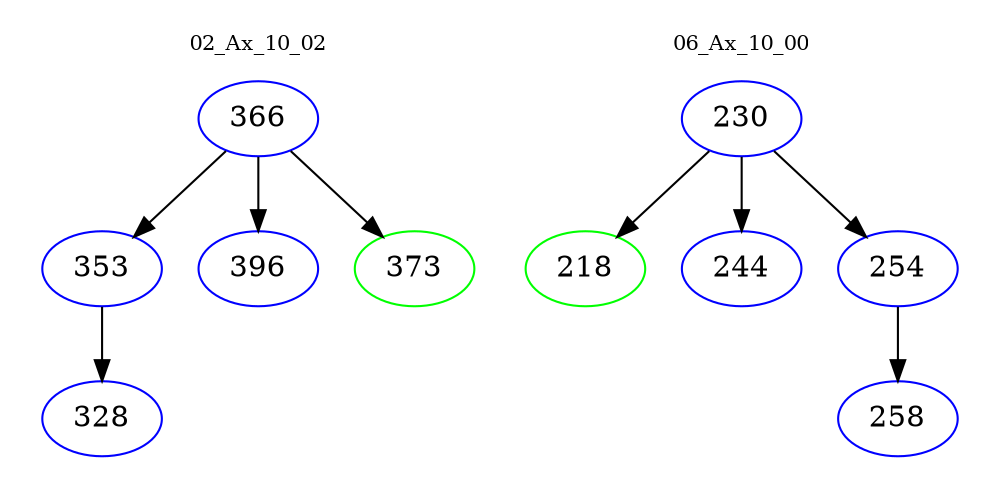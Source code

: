 digraph{
subgraph cluster_0 {
color = white
label = "02_Ax_10_02";
fontsize=10;
T0_366 [label="366", color="blue"]
T0_366 -> T0_353 [color="black"]
T0_353 [label="353", color="blue"]
T0_353 -> T0_328 [color="black"]
T0_328 [label="328", color="blue"]
T0_366 -> T0_396 [color="black"]
T0_396 [label="396", color="blue"]
T0_366 -> T0_373 [color="black"]
T0_373 [label="373", color="green"]
}
subgraph cluster_1 {
color = white
label = "06_Ax_10_00";
fontsize=10;
T1_230 [label="230", color="blue"]
T1_230 -> T1_218 [color="black"]
T1_218 [label="218", color="green"]
T1_230 -> T1_244 [color="black"]
T1_244 [label="244", color="blue"]
T1_230 -> T1_254 [color="black"]
T1_254 [label="254", color="blue"]
T1_254 -> T1_258 [color="black"]
T1_258 [label="258", color="blue"]
}
}

